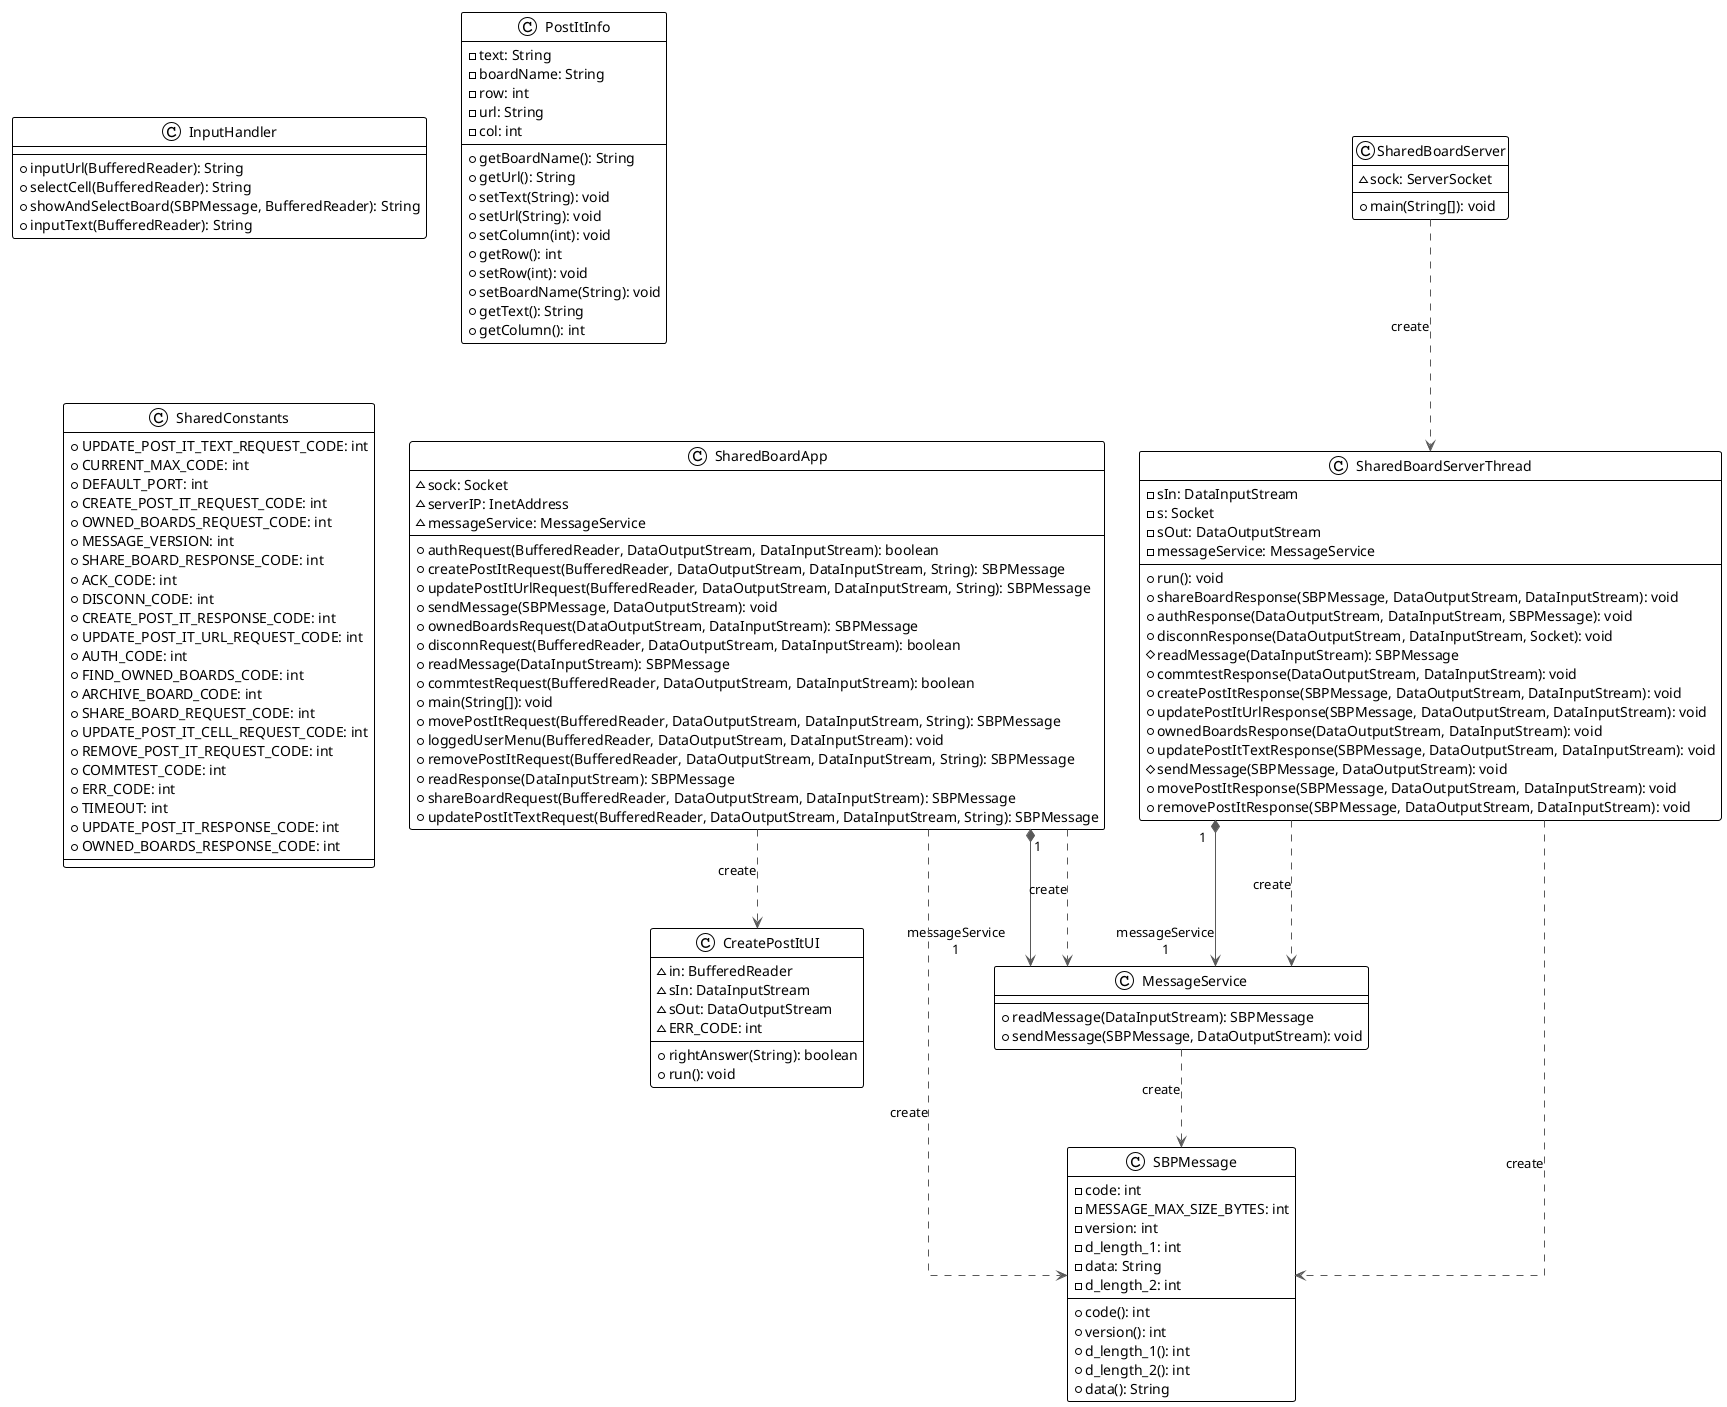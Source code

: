 @startuml

!theme plain
top to bottom direction
skinparam linetype ortho

class CreatePostItUI {
  ~ in: BufferedReader
  ~ sIn: DataInputStream
  ~ sOut: DataOutputStream
  ~ ERR_CODE: int
  + rightAnswer(String): boolean
  + run(): void
}
class InputHandler {
  + inputUrl(BufferedReader): String
  + selectCell(BufferedReader): String
  + showAndSelectBoard(SBPMessage, BufferedReader): String
  + inputText(BufferedReader): String
}
class MessageService {
  + readMessage(DataInputStream): SBPMessage
  + sendMessage(SBPMessage, DataOutputStream): void
}
class PostItInfo {
  - text: String
  - boardName: String
  - row: int
  - url: String
  - col: int
  + getBoardName(): String
  + getUrl(): String
  + setText(String): void
  + setUrl(String): void
  + setColumn(int): void
  + getRow(): int
  + setRow(int): void
  + setBoardName(String): void
  + getText(): String
  + getColumn(): int
}
class SBPMessage {
  - code: int
  - MESSAGE_MAX_SIZE_BYTES: int
  - version: int
  - d_length_1: int
  - data: String
  - d_length_2: int
  + code(): int
  + version(): int
  + d_length_1(): int
  + d_length_2(): int
  + data(): String
}
class SharedBoardApp {
  ~ sock: Socket
  ~ serverIP: InetAddress
  ~ messageService: MessageService
  + authRequest(BufferedReader, DataOutputStream, DataInputStream): boolean
  + createPostItRequest(BufferedReader, DataOutputStream, DataInputStream, String): SBPMessage
  + updatePostItUrlRequest(BufferedReader, DataOutputStream, DataInputStream, String): SBPMessage
  + sendMessage(SBPMessage, DataOutputStream): void
  + ownedBoardsRequest(DataOutputStream, DataInputStream): SBPMessage
  + disconnRequest(BufferedReader, DataOutputStream, DataInputStream): boolean
  + readMessage(DataInputStream): SBPMessage
  + commtestRequest(BufferedReader, DataOutputStream, DataInputStream): boolean
  + main(String[]): void
  + movePostItRequest(BufferedReader, DataOutputStream, DataInputStream, String): SBPMessage
  + loggedUserMenu(BufferedReader, DataOutputStream, DataInputStream): void
  + removePostItRequest(BufferedReader, DataOutputStream, DataInputStream, String): SBPMessage
  + readResponse(DataInputStream): SBPMessage
  + shareBoardRequest(BufferedReader, DataOutputStream, DataInputStream): SBPMessage
  + updatePostItTextRequest(BufferedReader, DataOutputStream, DataInputStream, String): SBPMessage
}
class SharedBoardServer {
  ~ sock: ServerSocket
  + main(String[]): void
}
class SharedBoardServerThread {
  - sIn: DataInputStream
  - s: Socket
  - sOut: DataOutputStream
  - messageService: MessageService
  + run(): void
  + shareBoardResponse(SBPMessage, DataOutputStream, DataInputStream): void
  + authResponse(DataOutputStream, DataInputStream, SBPMessage): void
  + disconnResponse(DataOutputStream, DataInputStream, Socket): void
  # readMessage(DataInputStream): SBPMessage
  + commtestResponse(DataOutputStream, DataInputStream): void
  + createPostItResponse(SBPMessage, DataOutputStream, DataInputStream): void
  + updatePostItUrlResponse(SBPMessage, DataOutputStream, DataInputStream): void
  + ownedBoardsResponse(DataOutputStream, DataInputStream): void
  + updatePostItTextResponse(SBPMessage, DataOutputStream, DataInputStream): void
  # sendMessage(SBPMessage, DataOutputStream): void
  + movePostItResponse(SBPMessage, DataOutputStream, DataInputStream): void
  + removePostItResponse(SBPMessage, DataOutputStream, DataInputStream): void
}
class SharedConstants {
  + UPDATE_POST_IT_TEXT_REQUEST_CODE: int
  + CURRENT_MAX_CODE: int
  + DEFAULT_PORT: int
  + CREATE_POST_IT_REQUEST_CODE: int
  + OWNED_BOARDS_REQUEST_CODE: int
  + MESSAGE_VERSION: int
  + SHARE_BOARD_RESPONSE_CODE: int
  + ACK_CODE: int
  + DISCONN_CODE: int
  + CREATE_POST_IT_RESPONSE_CODE: int
  + UPDATE_POST_IT_URL_REQUEST_CODE: int
  + AUTH_CODE: int
  + FIND_OWNED_BOARDS_CODE: int
  + ARCHIVE_BOARD_CODE: int
  + SHARE_BOARD_REQUEST_CODE: int
  + UPDATE_POST_IT_CELL_REQUEST_CODE: int
  + REMOVE_POST_IT_REQUEST_CODE: int
  + COMMTEST_CODE: int
  + ERR_CODE: int
  + TIMEOUT: int
  + UPDATE_POST_IT_RESPONSE_CODE: int
  + OWNED_BOARDS_RESPONSE_CODE: int
}

MessageService           -[#595959,dashed]->  SBPMessage              : "«create»"
SharedBoardApp           -[#595959,dashed]->  CreatePostItUI          : "«create»"
SharedBoardApp          "1" *-[#595959,plain]-> "messageService\n1" MessageService          
SharedBoardApp           -[#595959,dashed]->  MessageService          : "«create»"
SharedBoardApp           -[#595959,dashed]->  SBPMessage              : "«create»"
SharedBoardServer        -[#595959,dashed]->  SharedBoardServerThread : "«create»"
SharedBoardServerThread "1" *-[#595959,plain]-> "messageService\n1" MessageService          
SharedBoardServerThread  -[#595959,dashed]->  MessageService          : "«create»"
SharedBoardServerThread  -[#595959,dashed]->  SBPMessage              : "«create»"
@enduml
